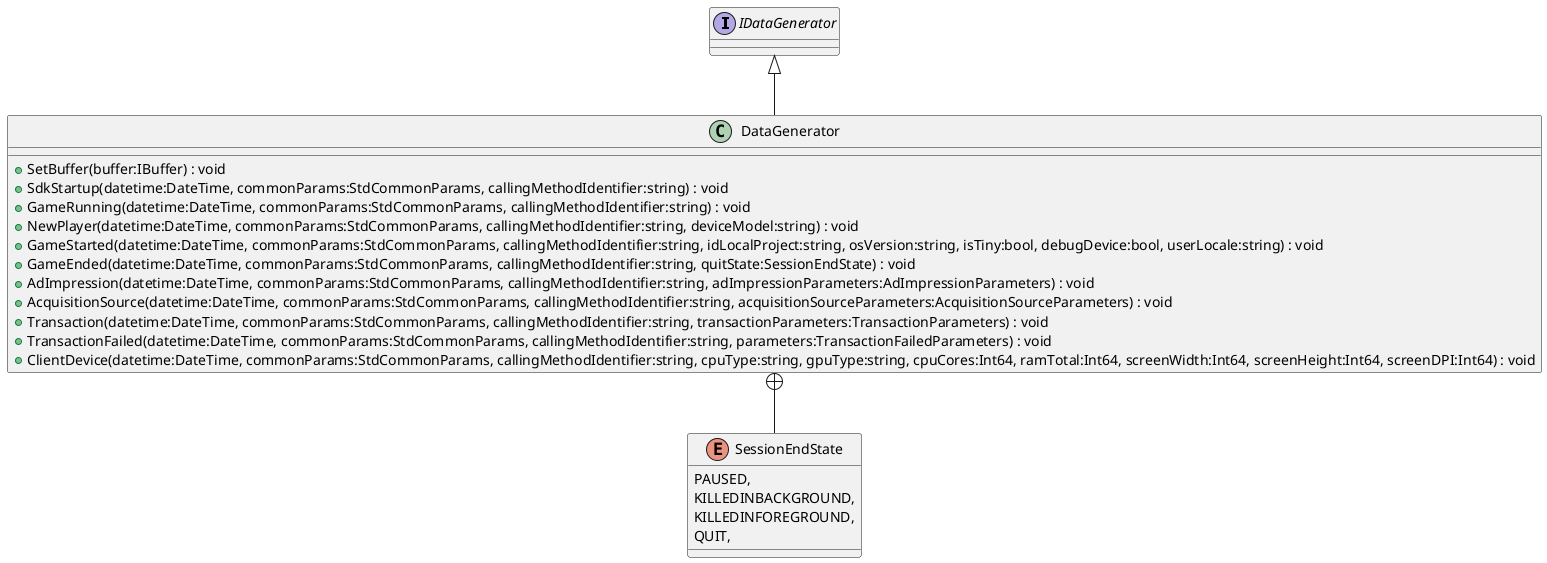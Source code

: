 @startuml
interface IDataGenerator {
}
class DataGenerator {
    + SetBuffer(buffer:IBuffer) : void
    + SdkStartup(datetime:DateTime, commonParams:StdCommonParams, callingMethodIdentifier:string) : void
    + GameRunning(datetime:DateTime, commonParams:StdCommonParams, callingMethodIdentifier:string) : void
    + NewPlayer(datetime:DateTime, commonParams:StdCommonParams, callingMethodIdentifier:string, deviceModel:string) : void
    + GameStarted(datetime:DateTime, commonParams:StdCommonParams, callingMethodIdentifier:string, idLocalProject:string, osVersion:string, isTiny:bool, debugDevice:bool, userLocale:string) : void
    + GameEnded(datetime:DateTime, commonParams:StdCommonParams, callingMethodIdentifier:string, quitState:SessionEndState) : void
    + AdImpression(datetime:DateTime, commonParams:StdCommonParams, callingMethodIdentifier:string, adImpressionParameters:AdImpressionParameters) : void
    + AcquisitionSource(datetime:DateTime, commonParams:StdCommonParams, callingMethodIdentifier:string, acquisitionSourceParameters:AcquisitionSourceParameters) : void
    + Transaction(datetime:DateTime, commonParams:StdCommonParams, callingMethodIdentifier:string, transactionParameters:TransactionParameters) : void
    + TransactionFailed(datetime:DateTime, commonParams:StdCommonParams, callingMethodIdentifier:string, parameters:TransactionFailedParameters) : void
    + ClientDevice(datetime:DateTime, commonParams:StdCommonParams, callingMethodIdentifier:string, cpuType:string, gpuType:string, cpuCores:Int64, ramTotal:Int64, screenWidth:Int64, screenHeight:Int64, screenDPI:Int64) : void
}
enum SessionEndState {
    PAUSED,
    KILLEDINBACKGROUND,
    KILLEDINFOREGROUND,
    QUIT,
}
IDataGenerator <|-- DataGenerator
DataGenerator +-- SessionEndState
@enduml
